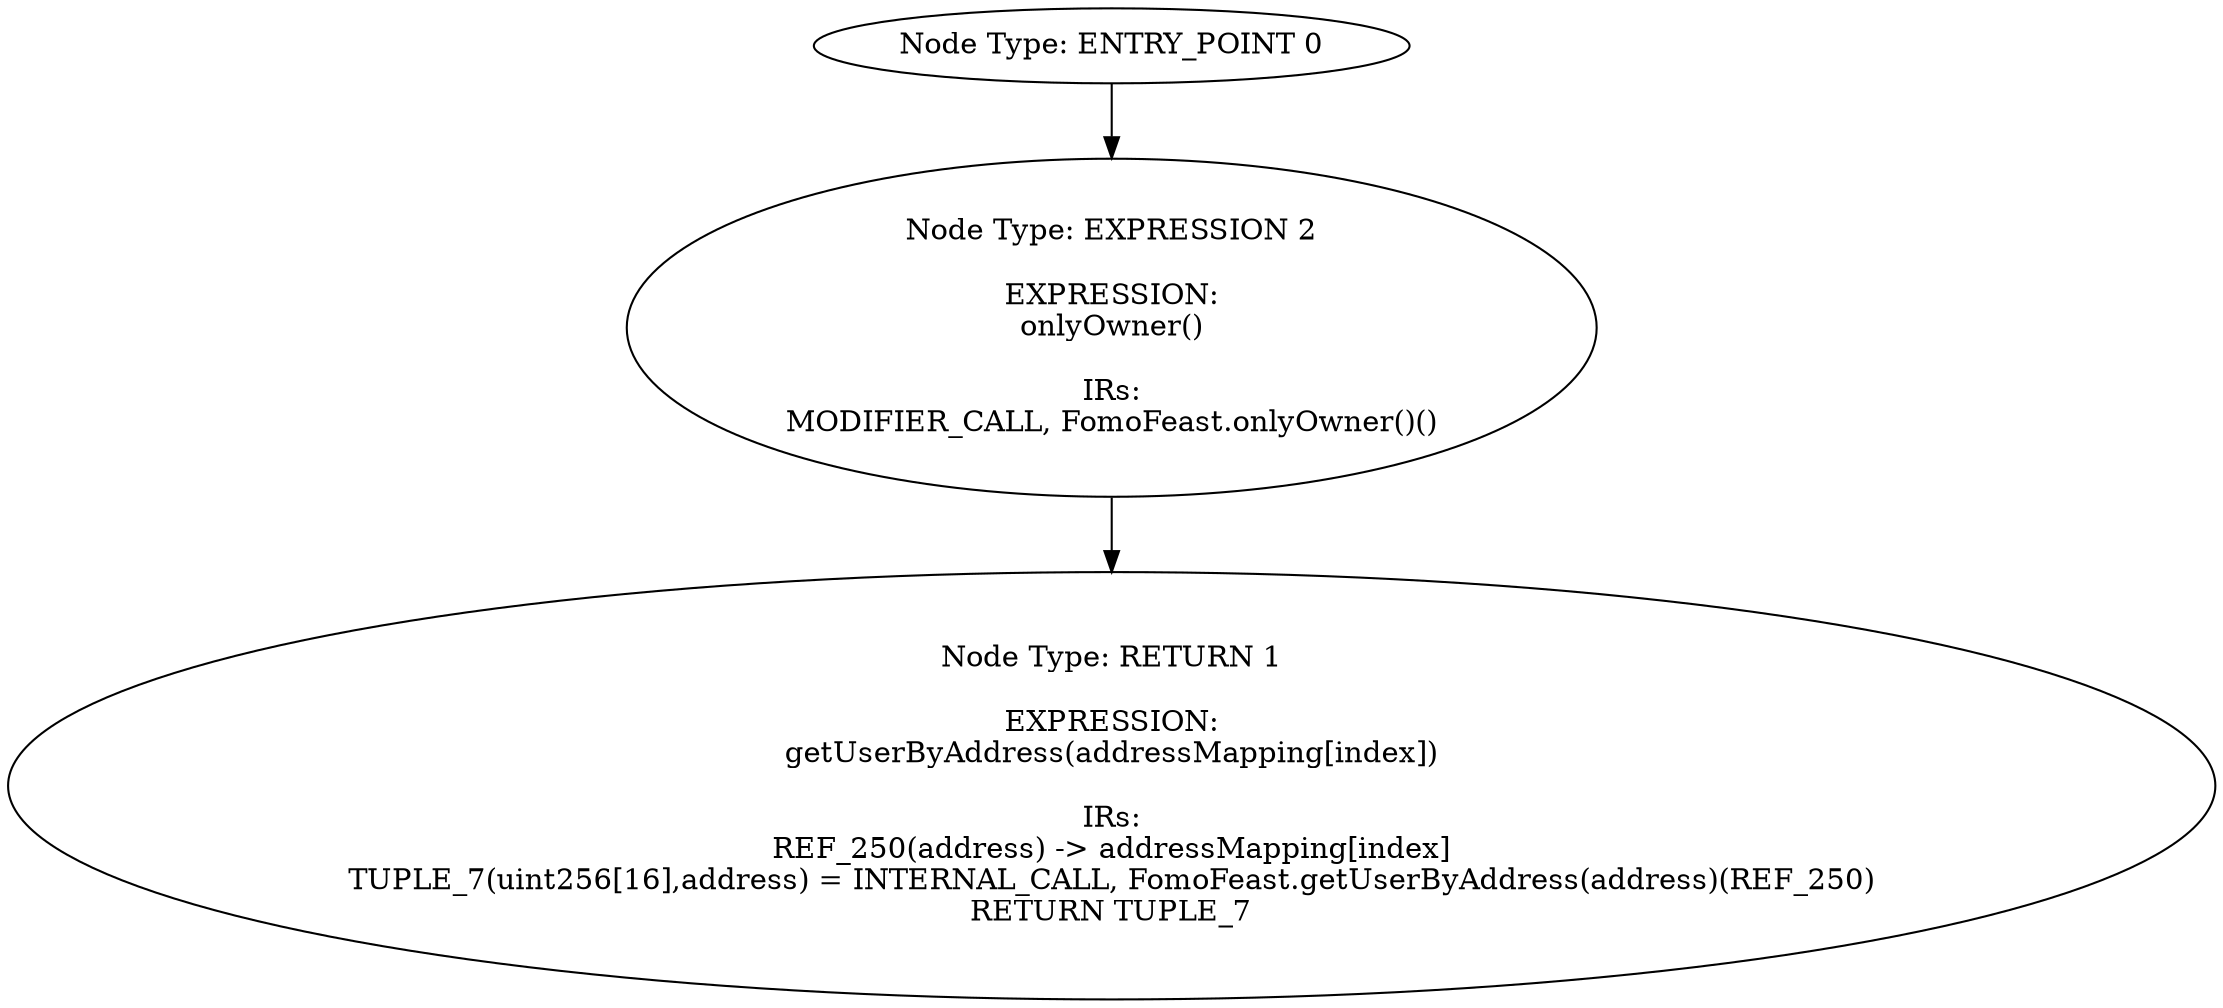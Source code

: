 digraph{
0[label="Node Type: ENTRY_POINT 0
"];
0->2;
1[label="Node Type: RETURN 1

EXPRESSION:
getUserByAddress(addressMapping[index])

IRs:
REF_250(address) -> addressMapping[index]
TUPLE_7(uint256[16],address) = INTERNAL_CALL, FomoFeast.getUserByAddress(address)(REF_250)
RETURN TUPLE_7"];
2[label="Node Type: EXPRESSION 2

EXPRESSION:
onlyOwner()

IRs:
MODIFIER_CALL, FomoFeast.onlyOwner()()"];
2->1;
}

